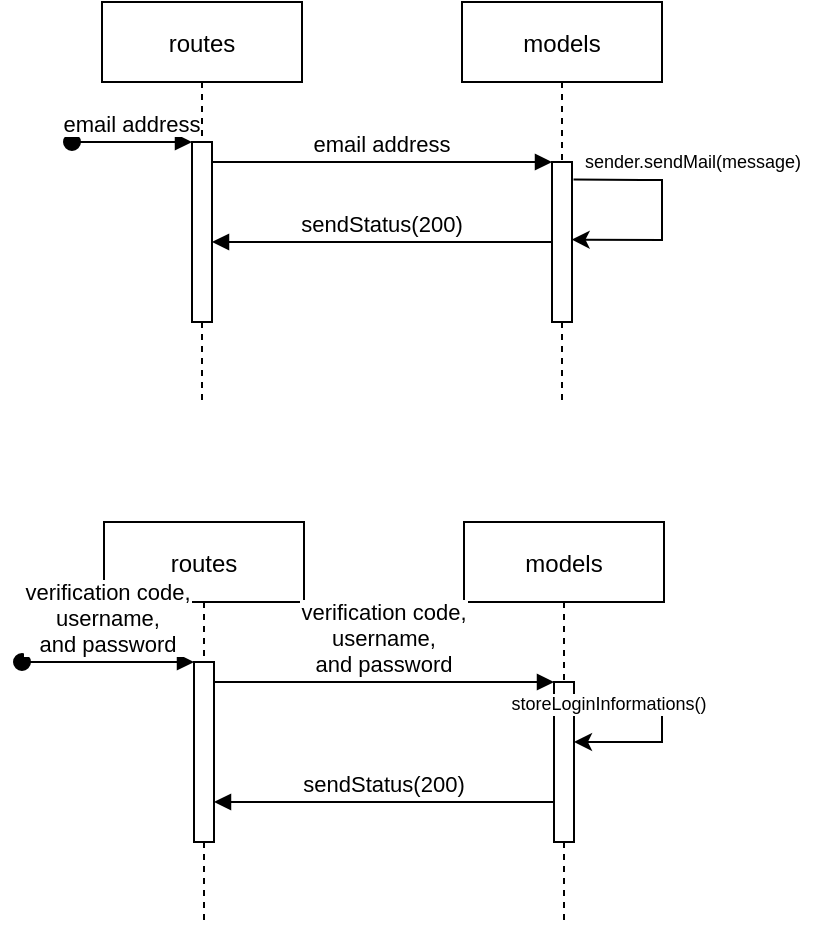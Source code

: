 <mxfile version="20.7.4" type="device"><diagram id="kgpKYQtTHZ0yAKxKKP6v" name="Page-1"><mxGraphModel dx="1035" dy="633" grid="1" gridSize="10" guides="1" tooltips="1" connect="1" arrows="1" fold="1" page="1" pageScale="1" pageWidth="850" pageHeight="1100" math="0" shadow="0"><root><mxCell id="0"/><mxCell id="1" parent="0"/><mxCell id="3nuBFxr9cyL0pnOWT2aG-1" value="routes" style="shape=umlLifeline;perimeter=lifelinePerimeter;container=1;collapsible=0;recursiveResize=0;rounded=0;shadow=0;strokeWidth=1;" parent="1" vertex="1"><mxGeometry x="120" y="80" width="100" height="200" as="geometry"/></mxCell><mxCell id="3nuBFxr9cyL0pnOWT2aG-2" value="" style="points=[];perimeter=orthogonalPerimeter;rounded=0;shadow=0;strokeWidth=1;" parent="3nuBFxr9cyL0pnOWT2aG-1" vertex="1"><mxGeometry x="45" y="70" width="10" height="90" as="geometry"/></mxCell><mxCell id="3nuBFxr9cyL0pnOWT2aG-3" value="email address" style="verticalAlign=bottom;startArrow=oval;endArrow=block;startSize=8;shadow=0;strokeWidth=1;" parent="3nuBFxr9cyL0pnOWT2aG-1" target="3nuBFxr9cyL0pnOWT2aG-2" edge="1"><mxGeometry relative="1" as="geometry"><mxPoint x="-15" y="70" as="sourcePoint"/></mxGeometry></mxCell><mxCell id="3nuBFxr9cyL0pnOWT2aG-5" value="models" style="shape=umlLifeline;perimeter=lifelinePerimeter;container=1;collapsible=0;recursiveResize=0;rounded=0;shadow=0;strokeWidth=1;" parent="1" vertex="1"><mxGeometry x="300" y="80" width="100" height="200" as="geometry"/></mxCell><mxCell id="3nuBFxr9cyL0pnOWT2aG-6" value="" style="points=[];perimeter=orthogonalPerimeter;rounded=0;shadow=0;strokeWidth=1;" parent="3nuBFxr9cyL0pnOWT2aG-5" vertex="1"><mxGeometry x="45" y="80" width="10" height="80" as="geometry"/></mxCell><mxCell id="rvu_u5nGm2S1CwN7VfXj-41" value="" style="endArrow=classic;html=1;exitX=1.076;exitY=0.11;exitDx=0;exitDy=0;exitPerimeter=0;entryX=0.981;entryY=0.485;entryDx=0;entryDy=0;entryPerimeter=0;rounded=0;" edge="1" parent="3nuBFxr9cyL0pnOWT2aG-5" source="3nuBFxr9cyL0pnOWT2aG-6" target="3nuBFxr9cyL0pnOWT2aG-6"><mxGeometry width="50" height="50" relative="1" as="geometry"><mxPoint x="110" y="150" as="sourcePoint"/><mxPoint x="120" y="130" as="targetPoint"/><Array as="points"><mxPoint x="90" y="89"/><mxPoint x="100" y="89"/><mxPoint x="100" y="119"/></Array></mxGeometry></mxCell><mxCell id="3nuBFxr9cyL0pnOWT2aG-8" value="email address" style="verticalAlign=bottom;endArrow=block;entryX=0;entryY=0;shadow=0;strokeWidth=1;" parent="1" source="3nuBFxr9cyL0pnOWT2aG-2" target="3nuBFxr9cyL0pnOWT2aG-6" edge="1"><mxGeometry relative="1" as="geometry"><mxPoint x="275" y="160" as="sourcePoint"/></mxGeometry></mxCell><mxCell id="3nuBFxr9cyL0pnOWT2aG-9" value="sendStatus(200)" style="verticalAlign=bottom;endArrow=block;shadow=0;strokeWidth=1;" parent="1" source="3nuBFxr9cyL0pnOWT2aG-6" target="3nuBFxr9cyL0pnOWT2aG-2" edge="1"><mxGeometry relative="1" as="geometry"><mxPoint x="240" y="200" as="sourcePoint"/><mxPoint x="180" y="200" as="targetPoint"/><Array as="points"/></mxGeometry></mxCell><mxCell id="rvu_u5nGm2S1CwN7VfXj-32" value="routes" style="shape=umlLifeline;perimeter=lifelinePerimeter;container=1;collapsible=0;recursiveResize=0;rounded=0;shadow=0;strokeWidth=1;" vertex="1" parent="1"><mxGeometry x="121" y="340" width="100" height="200" as="geometry"/></mxCell><mxCell id="rvu_u5nGm2S1CwN7VfXj-33" value="" style="points=[];perimeter=orthogonalPerimeter;rounded=0;shadow=0;strokeWidth=1;" vertex="1" parent="rvu_u5nGm2S1CwN7VfXj-32"><mxGeometry x="45" y="70" width="10" height="90" as="geometry"/></mxCell><mxCell id="rvu_u5nGm2S1CwN7VfXj-34" value="verification code,&#10;username, &#10;and password" style="verticalAlign=bottom;startArrow=oval;endArrow=block;startSize=8;shadow=0;strokeWidth=1;" edge="1" parent="rvu_u5nGm2S1CwN7VfXj-32" target="rvu_u5nGm2S1CwN7VfXj-33"><mxGeometry relative="1" as="geometry"><mxPoint x="-41" y="70" as="sourcePoint"/></mxGeometry></mxCell><mxCell id="rvu_u5nGm2S1CwN7VfXj-35" value="models" style="shape=umlLifeline;perimeter=lifelinePerimeter;container=1;collapsible=0;recursiveResize=0;rounded=0;shadow=0;strokeWidth=1;" vertex="1" parent="1"><mxGeometry x="301" y="340" width="100" height="200" as="geometry"/></mxCell><mxCell id="rvu_u5nGm2S1CwN7VfXj-36" value="" style="points=[];perimeter=orthogonalPerimeter;rounded=0;shadow=0;strokeWidth=1;" vertex="1" parent="rvu_u5nGm2S1CwN7VfXj-35"><mxGeometry x="45" y="80" width="10" height="80" as="geometry"/></mxCell><mxCell id="rvu_u5nGm2S1CwN7VfXj-43" value="" style="endArrow=classic;html=1;rounded=0;fontSize=9;entryX=1;entryY=0.375;entryDx=0;entryDy=0;entryPerimeter=0;" edge="1" parent="rvu_u5nGm2S1CwN7VfXj-35" target="rvu_u5nGm2S1CwN7VfXj-36"><mxGeometry width="50" height="50" relative="1" as="geometry"><mxPoint x="55" y="90" as="sourcePoint"/><mxPoint x="59" y="110" as="targetPoint"/><Array as="points"><mxPoint x="99" y="90"/><mxPoint x="99" y="110"/></Array></mxGeometry></mxCell><mxCell id="rvu_u5nGm2S1CwN7VfXj-44" value="storeLoginInformations()" style="edgeLabel;html=1;align=center;verticalAlign=middle;resizable=0;points=[];fontSize=9;" vertex="1" connectable="0" parent="rvu_u5nGm2S1CwN7VfXj-43"><mxGeometry x="-0.681" y="-1" relative="1" as="geometry"><mxPoint as="offset"/></mxGeometry></mxCell><mxCell id="rvu_u5nGm2S1CwN7VfXj-37" value="verification code,&#10;username,&#10;and password" style="verticalAlign=bottom;endArrow=block;entryX=0;entryY=0;shadow=0;strokeWidth=1;" edge="1" parent="1" source="rvu_u5nGm2S1CwN7VfXj-33" target="rvu_u5nGm2S1CwN7VfXj-36"><mxGeometry relative="1" as="geometry"><mxPoint x="276" y="420" as="sourcePoint"/></mxGeometry></mxCell><mxCell id="rvu_u5nGm2S1CwN7VfXj-38" value="sendStatus(200)" style="verticalAlign=bottom;endArrow=block;shadow=0;strokeWidth=1;" edge="1" parent="1" source="rvu_u5nGm2S1CwN7VfXj-36" target="rvu_u5nGm2S1CwN7VfXj-33"><mxGeometry relative="1" as="geometry"><mxPoint x="241" y="460" as="sourcePoint"/><mxPoint x="181" y="460" as="targetPoint"/><Array as="points"><mxPoint x="280" y="480"/></Array></mxGeometry></mxCell><mxCell id="rvu_u5nGm2S1CwN7VfXj-42" value="sender.sendMail(message)" style="text;html=1;align=center;verticalAlign=middle;resizable=0;points=[];autosize=1;strokeColor=none;fillColor=none;fontSize=9;" vertex="1" parent="1"><mxGeometry x="350" y="150" width="130" height="20" as="geometry"/></mxCell></root></mxGraphModel></diagram></mxfile>